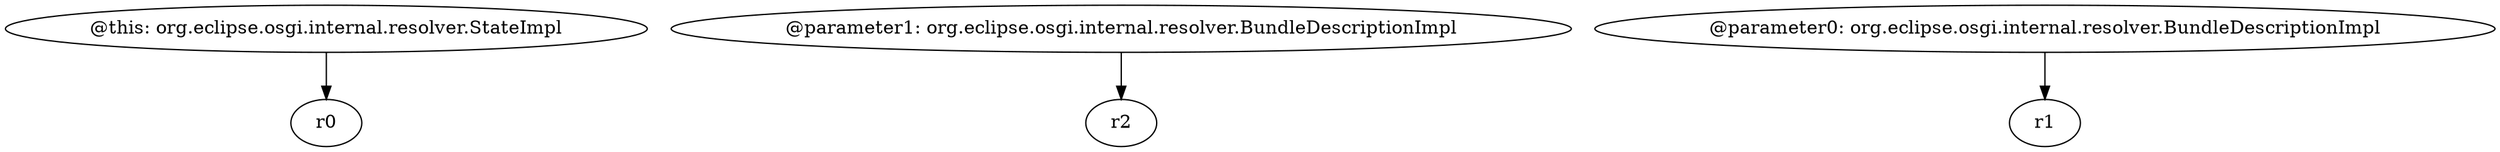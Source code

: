 digraph g {
0[label="@this: org.eclipse.osgi.internal.resolver.StateImpl"]
1[label="r0"]
0->1[label=""]
2[label="@parameter1: org.eclipse.osgi.internal.resolver.BundleDescriptionImpl"]
3[label="r2"]
2->3[label=""]
4[label="@parameter0: org.eclipse.osgi.internal.resolver.BundleDescriptionImpl"]
5[label="r1"]
4->5[label=""]
}
